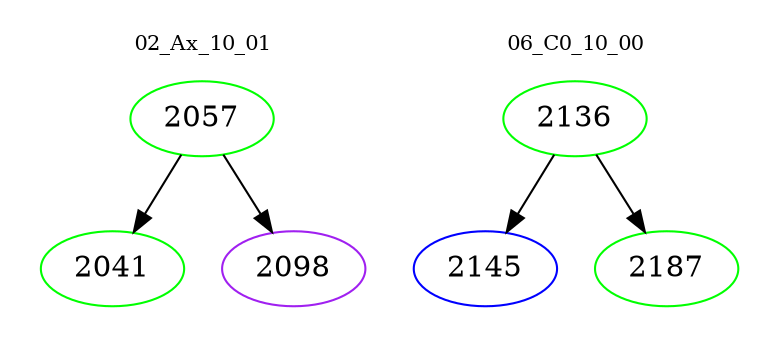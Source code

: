 digraph{
subgraph cluster_0 {
color = white
label = "02_Ax_10_01";
fontsize=10;
T0_2057 [label="2057", color="green"]
T0_2057 -> T0_2041 [color="black"]
T0_2041 [label="2041", color="green"]
T0_2057 -> T0_2098 [color="black"]
T0_2098 [label="2098", color="purple"]
}
subgraph cluster_1 {
color = white
label = "06_C0_10_00";
fontsize=10;
T1_2136 [label="2136", color="green"]
T1_2136 -> T1_2145 [color="black"]
T1_2145 [label="2145", color="blue"]
T1_2136 -> T1_2187 [color="black"]
T1_2187 [label="2187", color="green"]
}
}
